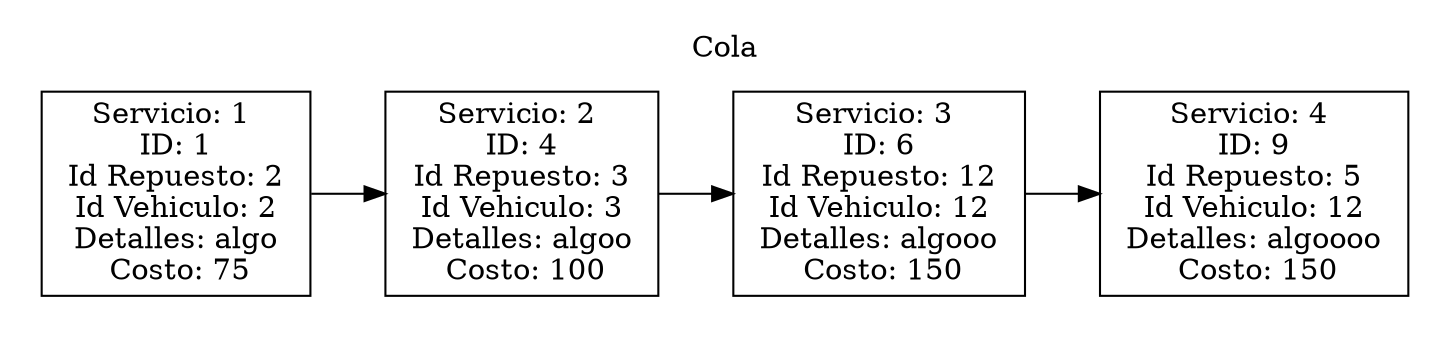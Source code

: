 digraph {
	node[shape=record];
	graph[pencolor=transparent];
	rankdir=LR;
	subgraph cluster_0{
		label = "Cola";
			n0 [label = "{Servicio: 1 \n ID: 1 \n Id Repuesto: 2 \n Id Vehiculo: 2 \n Detalles: algo \n Costo: 75}"];
			n1 [label = "{Servicio: 2 \n ID: 4 \n Id Repuesto: 3 \n Id Vehiculo: 3 \n Detalles: algoo \n Costo: 100}"];
			n2 [label = "{Servicio: 3 \n ID: 6 \n Id Repuesto: 12 \n Id Vehiculo: 12 \n Detalles: algooo \n Costo: 150}"];
			n3 [label = "{Servicio: 4 \n ID: 9 \n Id Repuesto: 5 \n Id Vehiculo: 12 \n Detalles: algoooo \n Costo: 150}"];
			n0 -> n1;
			n1 -> n2;
			n2 -> n3;
		}
}
